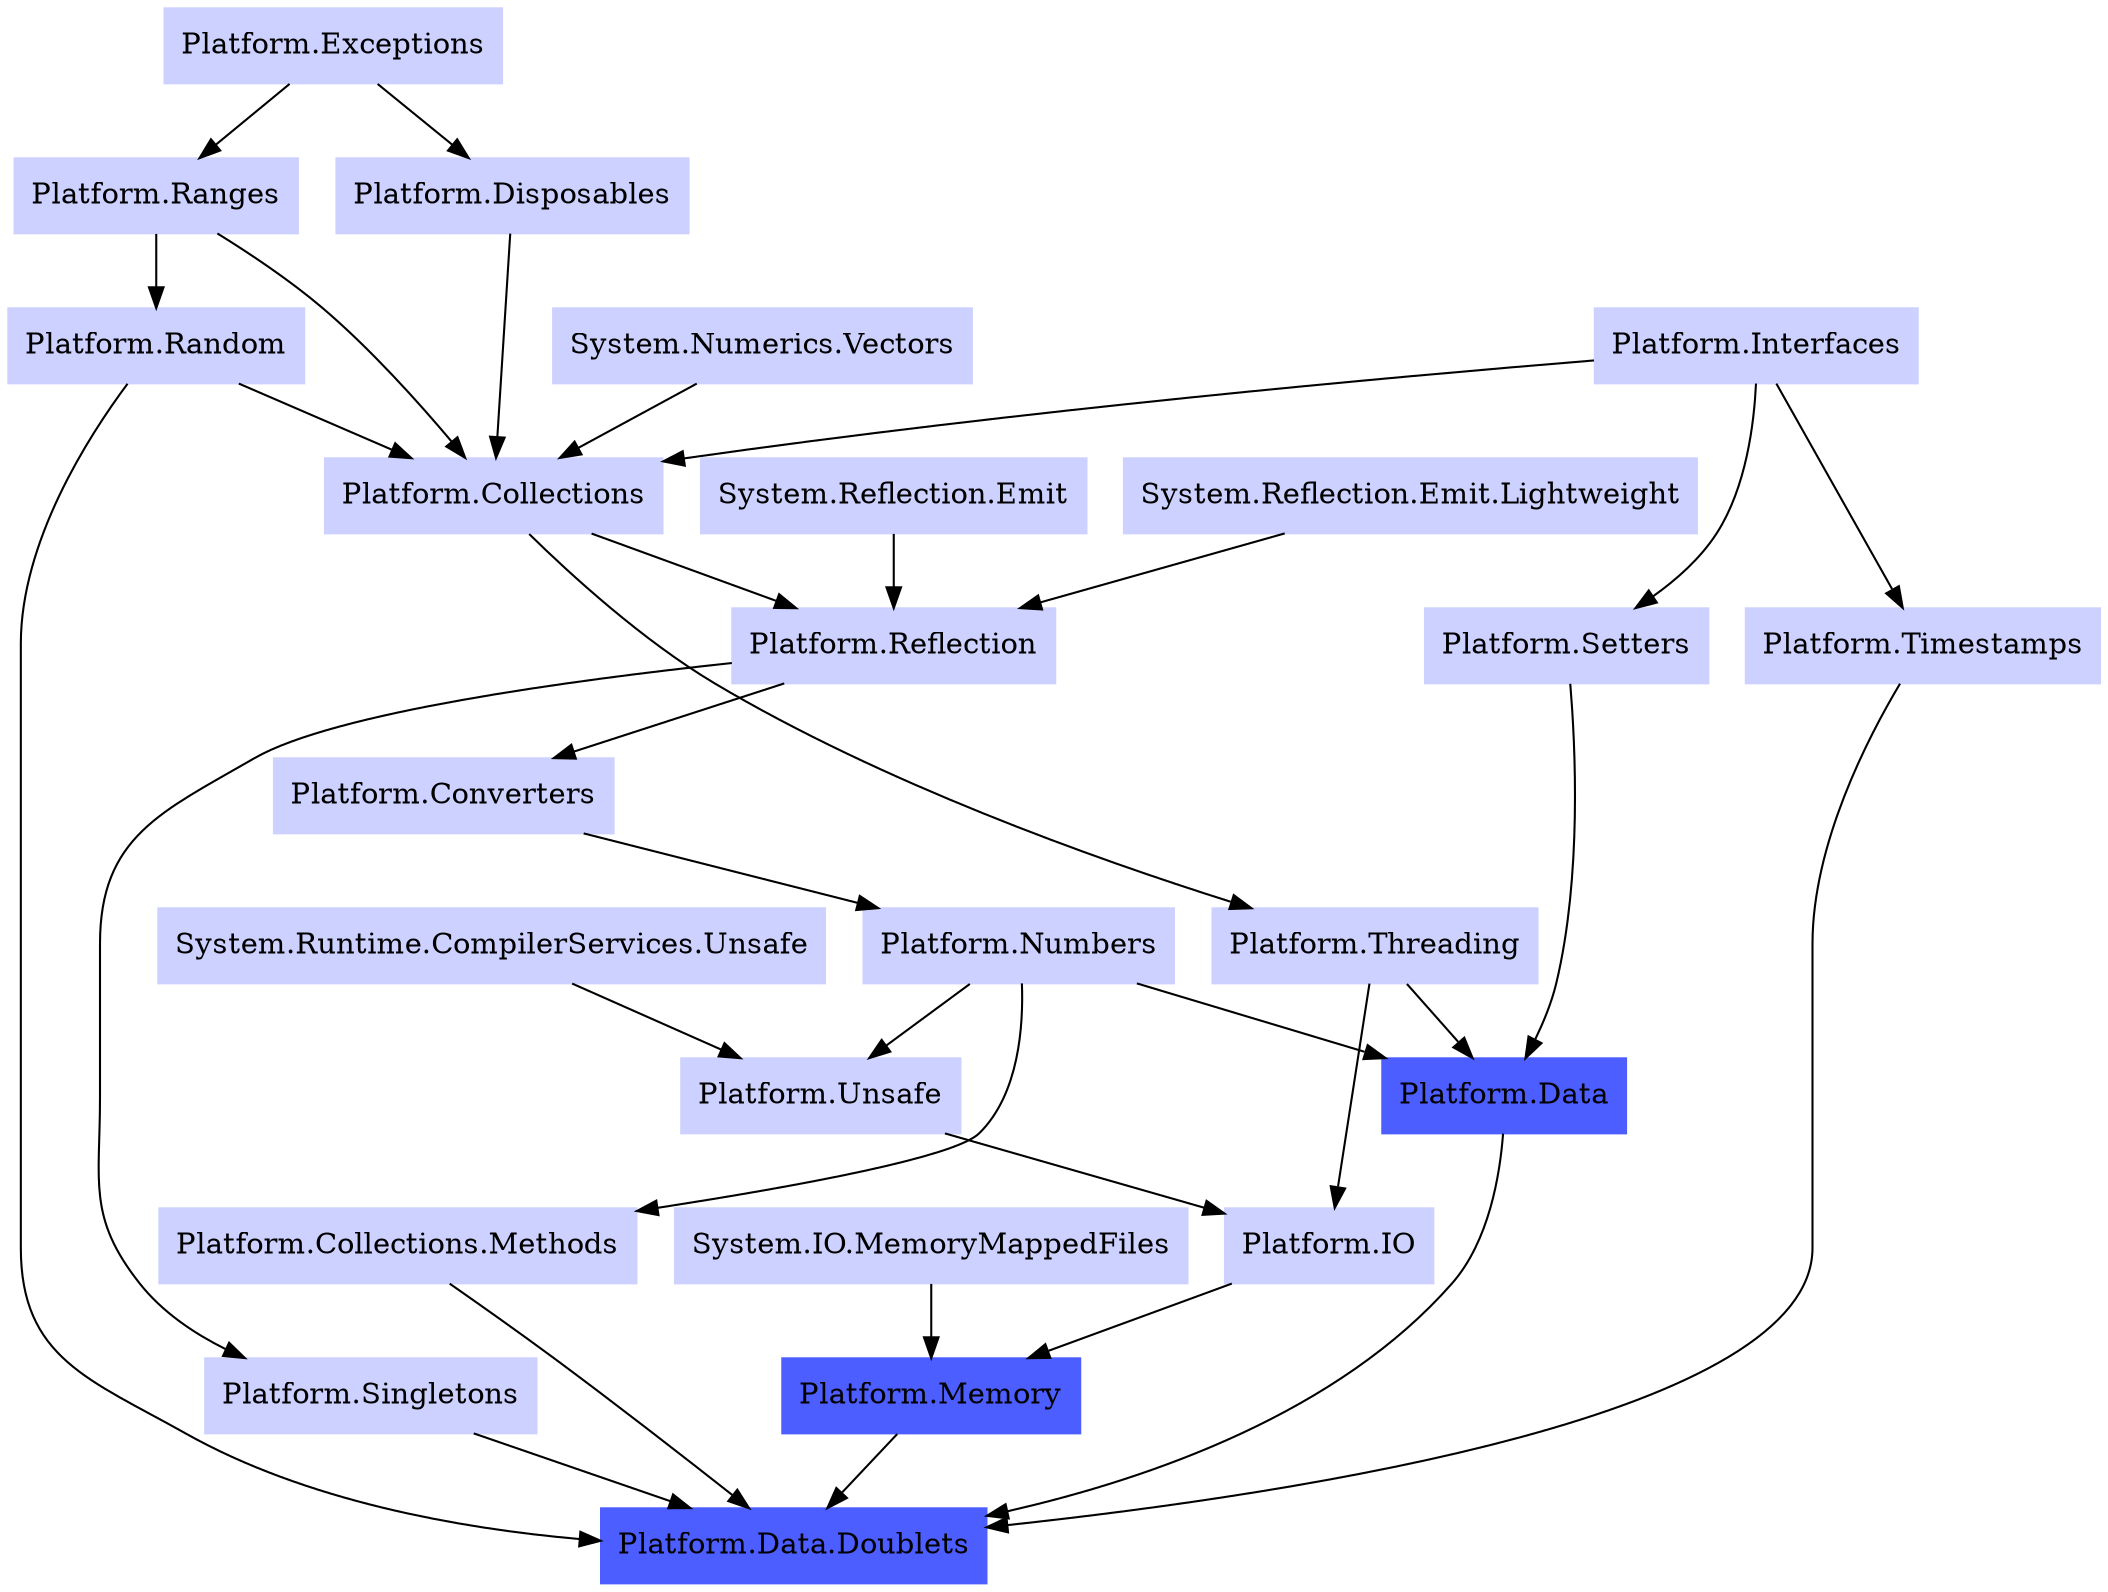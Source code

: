 digraph PlatformDataDoubletsDependencies {
  node [style=filled, color="0.650 0.200 1.000", shape="rectangle"]
  
  "Platform.Exceptions" -> "Platform.Disposables"
  
  "System.Numerics.Vectors" -> "Platform.Collections"
  "Platform.Interfaces" -> "Platform.Collections"
  "Platform.Disposables" -> "Platform.Collections"
  "Platform.Ranges" -> "Platform.Collections"
  "Platform.Random" -> "Platform.Collections"
  
  "System.Runtime.CompilerServices.Unsafe" -> "Platform.Unsafe"
  "Platform.Numbers" -> "Platform.Unsafe"
  
  "Platform.Reflection" -> "Platform.Converters"
  
  "Platform.Exceptions" -> "Platform.Ranges"
  
  "System.Reflection.Emit" -> "Platform.Reflection"
  "System.Reflection.Emit.Lightweight" -> "Platform.Reflection"
  "Platform.Collections" -> "Platform.Reflection"
  
  "Platform.Threading" -> "Platform.IO"
  "Platform.Unsafe" -> "Platform.IO"
  
  "Platform.Collections" -> "Platform.Threading"
  
  "Platform.Converters" -> "Platform.Numbers"
  
  "Platform.Numbers" -> "Platform.Collections.Methods"
  
  "Platform.Ranges" -> "Platform.Random"
  
  "Platform.Interfaces" -> "Platform.Timestamps"
  
  "Platform.Interfaces" -> "Platform.Setters"
  
  "Platform.Reflection" -> "Platform.Singletons"
  
  "System.IO.MemoryMappedFiles" -> "Platform.Memory"
  "Platform.IO" -> "Platform.Memory"
  
  "Platform.Threading" -> "Platform.Data"
  "Platform.Numbers" -> "Platform.Data"
  "Platform.Setters" -> "Platform.Data"
  
  "Platform.Random" -> "Platform.Data.Doublets"
  "Platform.Timestamps" -> "Platform.Data.Doublets"
  "Platform.Collections.Methods" -> "Platform.Data.Doublets"
  "Platform.Singletons" -> "Platform.Data.Doublets"
  "Platform.Memory" -> "Platform.Data.Doublets"
  "Platform.Data" -> "Platform.Data.Doublets"
  
  "System.Numerics.Vectors" [href="https://www.nuget.org/packages/System.Numerics.Vectors"]
  "Platform.Exceptions" [href="https://github.com/linksplatform/Exceptions"]
  "Platform.Disposables" [href="https://github.com/linksplatform/Disposables"]
  "System.Runtime.CompilerServices.Unsafe" [href="https://www.nuget.org/packages/System.Runtime.CompilerServices.Unsafe"]
  "System.Reflection.Emit" [href="https://www.nuget.org/packages/System.Reflection.Emit"]
  "System.Reflection.Emit.Lightweight" [href="https://www.nuget.org/packages/System.Reflection.Emit.Lightweight"]
  "Platform.Unsafe" [href="https://github.com/linksplatform/Unsafe"]
  "Platform.Collections" [href="https://github.com/linksplatform/Collections"]
  "Platform.Converters" [href="https://github.com/linksplatform/Converters"]
  "Platform.Ranges" [href="https://github.com/linksplatform/Ranges"]
  "Platform.Interfaces" [href="https://github.com/linksplatform/Interfaces"]
  "Platform.Reflection" [href="https://github.com/linksplatform/Reflection"]
  "System.IO.MemoryMappedFiles" [href="https://www.nuget.org/packages/System.IO.MemoryMappedFiles"]
  "Platform.IO" [href="https://github.com/linksplatform/IO"]
  "Platform.Threading" [href="https://github.com/linksplatform/Threading"]
  "Platform.Numbers" [href="https://github.com/linksplatform/Numbers"]
  "Platform.Setters" [href="https://github.com/linksplatform/Setters"]
  "Platform.Random" [href="https://github.com/linksplatform/Random"]
  "Platform.Timestamps" [href="https://github.com/linksplatform/Timestamps"]
  "Platform.Collections.Methods" [href="https://github.com/linksplatform/Collections.Methods"]
  "Platform.Singletons" [href="https://github.com/linksplatform/Singletons"]
  "Platform.Memory" [color="0.650 0.700 1.000", href="https://github.com/linksplatform/Memory"]
  "Platform.Data" [color="0.650 0.700 1.000", href="https://github.com/linksplatform/Data"]
  "Platform.Data.Doublets" [color="0.650 0.700 1.000", style=filled, href="https://github.com/linksplatform/Data.Doublets"]
}